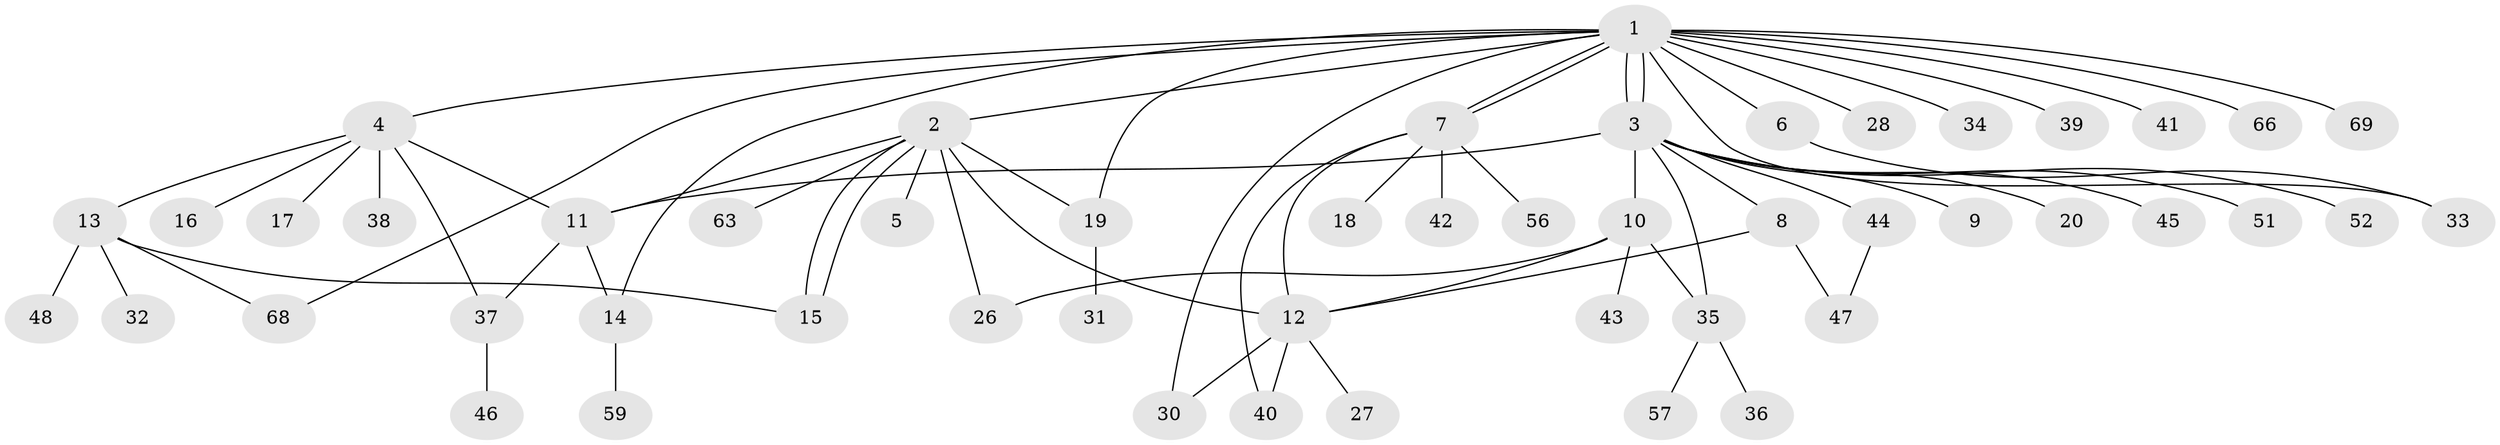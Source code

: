 // original degree distribution, {18: 0.0136986301369863, 10: 0.0273972602739726, 13: 0.0136986301369863, 7: 0.0273972602739726, 1: 0.4794520547945205, 2: 0.1917808219178082, 3: 0.1643835616438356, 4: 0.0547945205479452, 5: 0.0273972602739726}
// Generated by graph-tools (version 1.1) at 2025/18/03/04/25 18:18:13]
// undirected, 51 vertices, 69 edges
graph export_dot {
graph [start="1"]
  node [color=gray90,style=filled];
  1;
  2;
  3;
  4;
  5;
  6;
  7;
  8;
  9;
  10 [super="+21"];
  11 [super="+53+60"];
  12 [super="+25+22+54+50+24+23"];
  13;
  14;
  15;
  16;
  17;
  18;
  19;
  20;
  26;
  27;
  28 [super="+49"];
  30;
  31;
  32;
  33;
  34;
  35;
  36;
  37;
  38;
  39;
  40;
  41;
  42;
  43;
  44;
  45;
  46;
  47;
  48;
  51 [super="+67"];
  52;
  56;
  57;
  59;
  63;
  66;
  68;
  69;
  1 -- 2;
  1 -- 3;
  1 -- 3;
  1 -- 4;
  1 -- 6;
  1 -- 7;
  1 -- 7;
  1 -- 14;
  1 -- 19;
  1 -- 28;
  1 -- 30;
  1 -- 33;
  1 -- 34;
  1 -- 39;
  1 -- 41;
  1 -- 66;
  1 -- 68;
  1 -- 69;
  2 -- 5;
  2 -- 11;
  2 -- 12 [weight=2];
  2 -- 15;
  2 -- 15;
  2 -- 19;
  2 -- 26;
  2 -- 63;
  3 -- 8;
  3 -- 9;
  3 -- 10;
  3 -- 20;
  3 -- 35;
  3 -- 44;
  3 -- 45;
  3 -- 51;
  3 -- 52;
  3 -- 11 [weight=2];
  4 -- 13;
  4 -- 16;
  4 -- 17;
  4 -- 37;
  4 -- 38;
  4 -- 11;
  6 -- 33;
  7 -- 18;
  7 -- 40;
  7 -- 42;
  7 -- 56;
  7 -- 12;
  8 -- 12;
  8 -- 47;
  10 -- 26;
  10 -- 35;
  10 -- 43;
  10 -- 12;
  11 -- 37;
  11 -- 14;
  12 -- 27;
  12 -- 40;
  12 -- 30;
  13 -- 15;
  13 -- 32;
  13 -- 48;
  13 -- 68;
  14 -- 59;
  19 -- 31;
  35 -- 36;
  35 -- 57;
  37 -- 46;
  44 -- 47;
}
